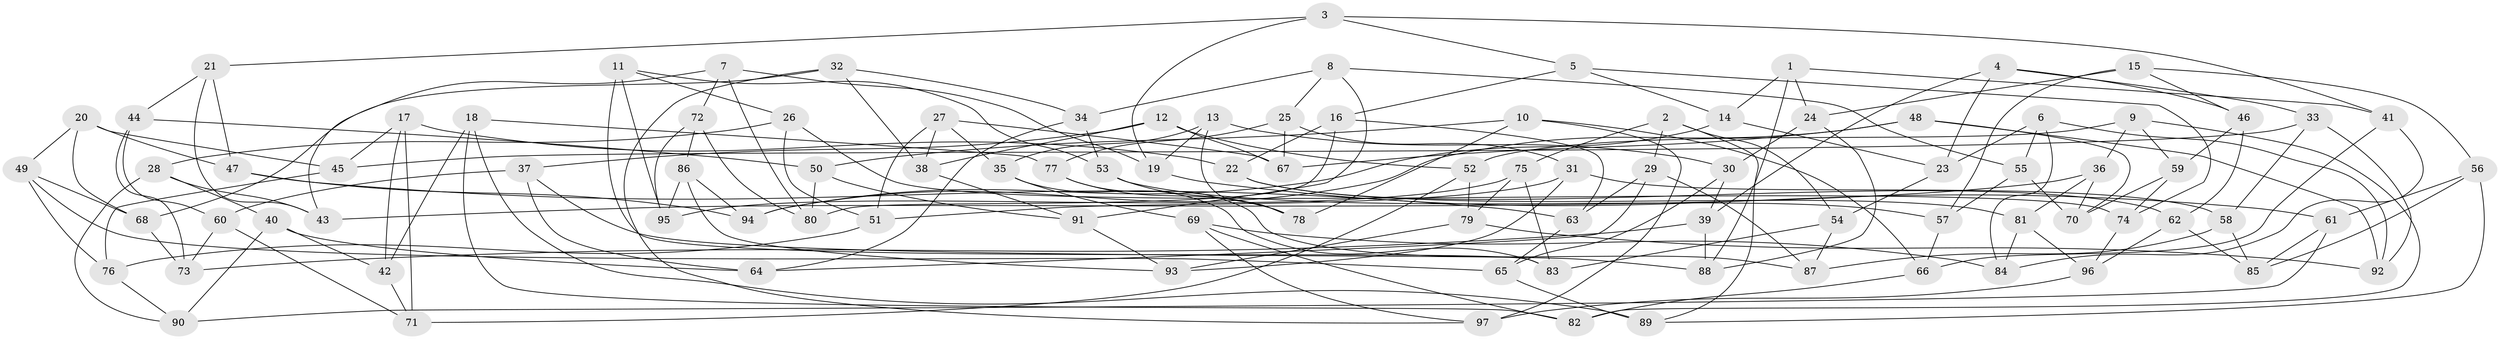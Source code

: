 // Generated by graph-tools (version 1.1) at 2025/16/03/09/25 04:16:28]
// undirected, 97 vertices, 194 edges
graph export_dot {
graph [start="1"]
  node [color=gray90,style=filled];
  1;
  2;
  3;
  4;
  5;
  6;
  7;
  8;
  9;
  10;
  11;
  12;
  13;
  14;
  15;
  16;
  17;
  18;
  19;
  20;
  21;
  22;
  23;
  24;
  25;
  26;
  27;
  28;
  29;
  30;
  31;
  32;
  33;
  34;
  35;
  36;
  37;
  38;
  39;
  40;
  41;
  42;
  43;
  44;
  45;
  46;
  47;
  48;
  49;
  50;
  51;
  52;
  53;
  54;
  55;
  56;
  57;
  58;
  59;
  60;
  61;
  62;
  63;
  64;
  65;
  66;
  67;
  68;
  69;
  70;
  71;
  72;
  73;
  74;
  75;
  76;
  77;
  78;
  79;
  80;
  81;
  82;
  83;
  84;
  85;
  86;
  87;
  88;
  89;
  90;
  91;
  92;
  93;
  94;
  95;
  96;
  97;
  1 -- 24;
  1 -- 88;
  1 -- 41;
  1 -- 14;
  2 -- 89;
  2 -- 29;
  2 -- 75;
  2 -- 54;
  3 -- 21;
  3 -- 19;
  3 -- 41;
  3 -- 5;
  4 -- 39;
  4 -- 33;
  4 -- 23;
  4 -- 46;
  5 -- 16;
  5 -- 14;
  5 -- 74;
  6 -- 23;
  6 -- 55;
  6 -- 84;
  6 -- 92;
  7 -- 43;
  7 -- 19;
  7 -- 72;
  7 -- 80;
  8 -- 25;
  8 -- 34;
  8 -- 91;
  8 -- 55;
  9 -- 82;
  9 -- 59;
  9 -- 52;
  9 -- 36;
  10 -- 66;
  10 -- 97;
  10 -- 78;
  10 -- 50;
  11 -- 83;
  11 -- 95;
  11 -- 26;
  11 -- 53;
  12 -- 37;
  12 -- 38;
  12 -- 52;
  12 -- 67;
  13 -- 19;
  13 -- 78;
  13 -- 30;
  13 -- 35;
  14 -- 94;
  14 -- 23;
  15 -- 46;
  15 -- 57;
  15 -- 56;
  15 -- 24;
  16 -- 80;
  16 -- 22;
  16 -- 63;
  17 -- 42;
  17 -- 71;
  17 -- 45;
  17 -- 22;
  18 -- 82;
  18 -- 77;
  18 -- 42;
  18 -- 89;
  19 -- 61;
  20 -- 45;
  20 -- 49;
  20 -- 68;
  20 -- 47;
  21 -- 43;
  21 -- 47;
  21 -- 44;
  22 -- 81;
  22 -- 62;
  23 -- 54;
  24 -- 88;
  24 -- 30;
  25 -- 77;
  25 -- 67;
  25 -- 31;
  26 -- 28;
  26 -- 51;
  26 -- 74;
  27 -- 51;
  27 -- 67;
  27 -- 35;
  27 -- 38;
  28 -- 43;
  28 -- 90;
  28 -- 40;
  29 -- 64;
  29 -- 63;
  29 -- 87;
  30 -- 65;
  30 -- 39;
  31 -- 51;
  31 -- 93;
  31 -- 58;
  32 -- 34;
  32 -- 38;
  32 -- 68;
  32 -- 97;
  33 -- 45;
  33 -- 92;
  33 -- 58;
  34 -- 64;
  34 -- 53;
  35 -- 69;
  35 -- 83;
  36 -- 70;
  36 -- 81;
  36 -- 43;
  37 -- 60;
  37 -- 88;
  37 -- 64;
  38 -- 91;
  39 -- 73;
  39 -- 88;
  40 -- 90;
  40 -- 42;
  40 -- 64;
  41 -- 84;
  41 -- 66;
  42 -- 71;
  44 -- 50;
  44 -- 60;
  44 -- 73;
  45 -- 76;
  46 -- 59;
  46 -- 62;
  47 -- 63;
  47 -- 94;
  48 -- 94;
  48 -- 70;
  48 -- 92;
  48 -- 67;
  49 -- 76;
  49 -- 65;
  49 -- 68;
  50 -- 91;
  50 -- 80;
  51 -- 76;
  52 -- 79;
  52 -- 71;
  53 -- 57;
  53 -- 78;
  54 -- 87;
  54 -- 83;
  55 -- 70;
  55 -- 57;
  56 -- 61;
  56 -- 85;
  56 -- 89;
  57 -- 66;
  58 -- 85;
  58 -- 87;
  59 -- 70;
  59 -- 74;
  60 -- 71;
  60 -- 73;
  61 -- 85;
  61 -- 90;
  62 -- 96;
  62 -- 85;
  63 -- 65;
  65 -- 89;
  66 -- 82;
  68 -- 73;
  69 -- 82;
  69 -- 84;
  69 -- 97;
  72 -- 80;
  72 -- 95;
  72 -- 86;
  74 -- 96;
  75 -- 79;
  75 -- 95;
  75 -- 83;
  76 -- 90;
  77 -- 78;
  77 -- 87;
  79 -- 93;
  79 -- 92;
  81 -- 84;
  81 -- 96;
  86 -- 93;
  86 -- 94;
  86 -- 95;
  91 -- 93;
  96 -- 97;
}
